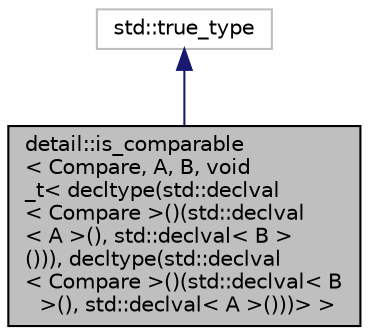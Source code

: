 digraph "detail::is_comparable&lt; Compare, A, B, void_t&lt; decltype(std::declval&lt; Compare &gt;()(std::declval&lt; A &gt;(), std::declval&lt; B &gt;())), decltype(std::declval&lt; Compare &gt;()(std::declval&lt; B &gt;(), std::declval&lt; A &gt;()))&gt; &gt;"
{
 // LATEX_PDF_SIZE
  edge [fontname="Helvetica",fontsize="10",labelfontname="Helvetica",labelfontsize="10"];
  node [fontname="Helvetica",fontsize="10",shape=record];
  Node1 [label="detail::is_comparable\l\< Compare, A, B, void\l_t\< decltype(std::declval\l\< Compare \>()(std::declval\l\< A \>(), std::declval\< B \>\l())), decltype(std::declval\l\< Compare \>()(std::declval\< B\l \>(), std::declval\< A \>()))\> \>",height=0.2,width=0.4,color="black", fillcolor="grey75", style="filled", fontcolor="black",tooltip=" "];
  Node2 -> Node1 [dir="back",color="midnightblue",fontsize="10",style="solid",fontname="Helvetica"];
  Node2 [label="std::true_type",height=0.2,width=0.4,color="grey75", fillcolor="white", style="filled",tooltip=" "];
}
